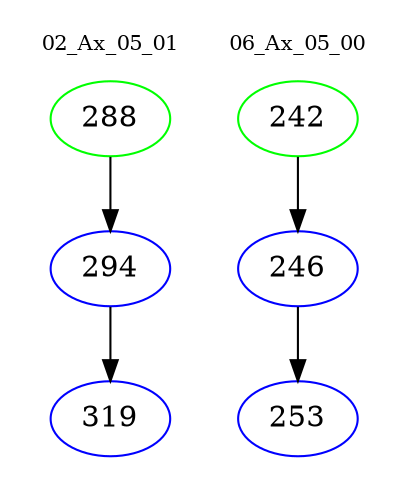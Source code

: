 digraph{
subgraph cluster_0 {
color = white
label = "02_Ax_05_01";
fontsize=10;
T0_288 [label="288", color="green"]
T0_288 -> T0_294 [color="black"]
T0_294 [label="294", color="blue"]
T0_294 -> T0_319 [color="black"]
T0_319 [label="319", color="blue"]
}
subgraph cluster_1 {
color = white
label = "06_Ax_05_00";
fontsize=10;
T1_242 [label="242", color="green"]
T1_242 -> T1_246 [color="black"]
T1_246 [label="246", color="blue"]
T1_246 -> T1_253 [color="black"]
T1_253 [label="253", color="blue"]
}
}
